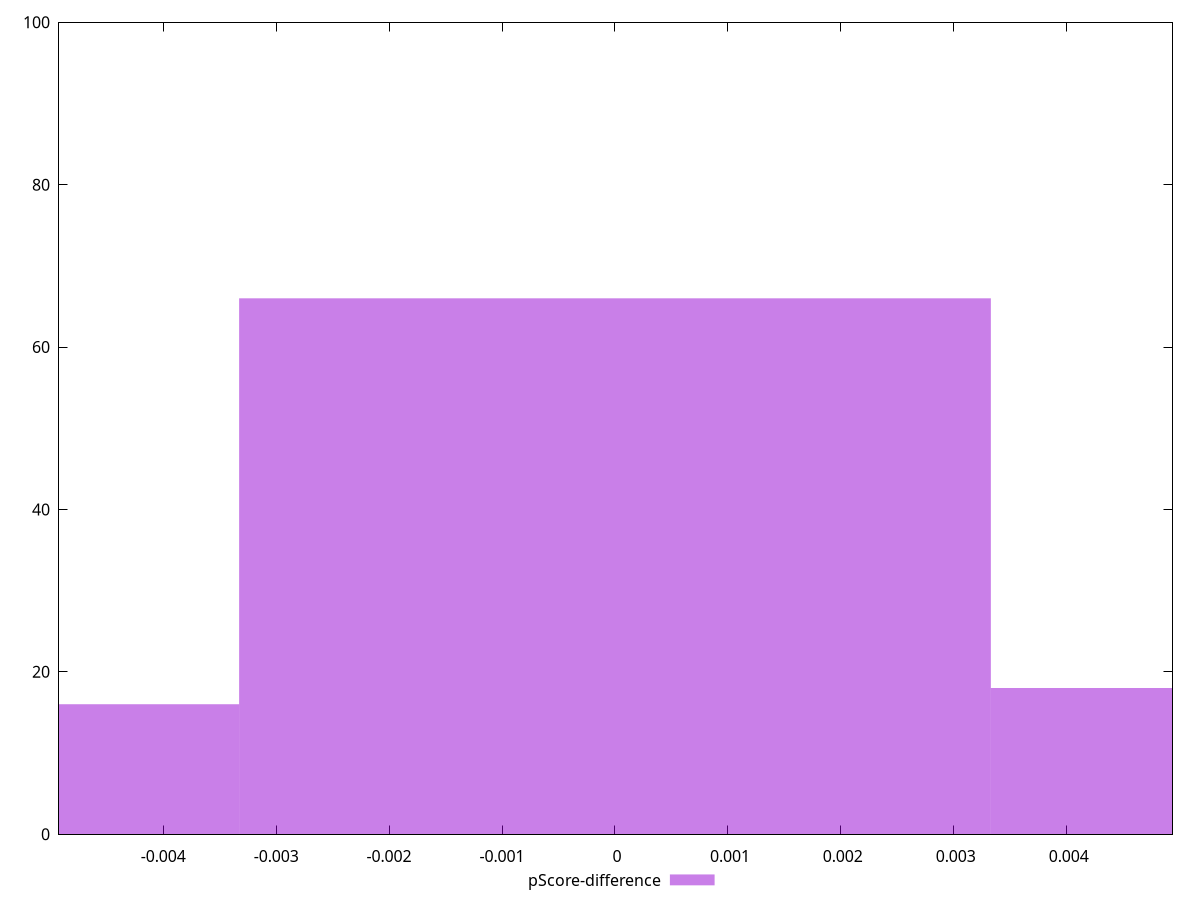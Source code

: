reset

$pScoreDifference <<EOF
-0.006656219735921373 16
0 66
0.006656219735921373 18
EOF

set key outside below
set boxwidth 0.006656219735921373
set xrange [-0.004923046831959987:0.00493643082043993]
set yrange [0:100]
set trange [0:100]
set style fill transparent solid 0.5 noborder
set terminal svg size 640, 490 enhanced background rgb 'white'
set output "report_00009_2021-02-08T22-37-41.559Z/first-meaningful-paint/samples/pages+cached/pScore-difference/histogram.svg"

plot $pScoreDifference title "pScore-difference" with boxes

reset

